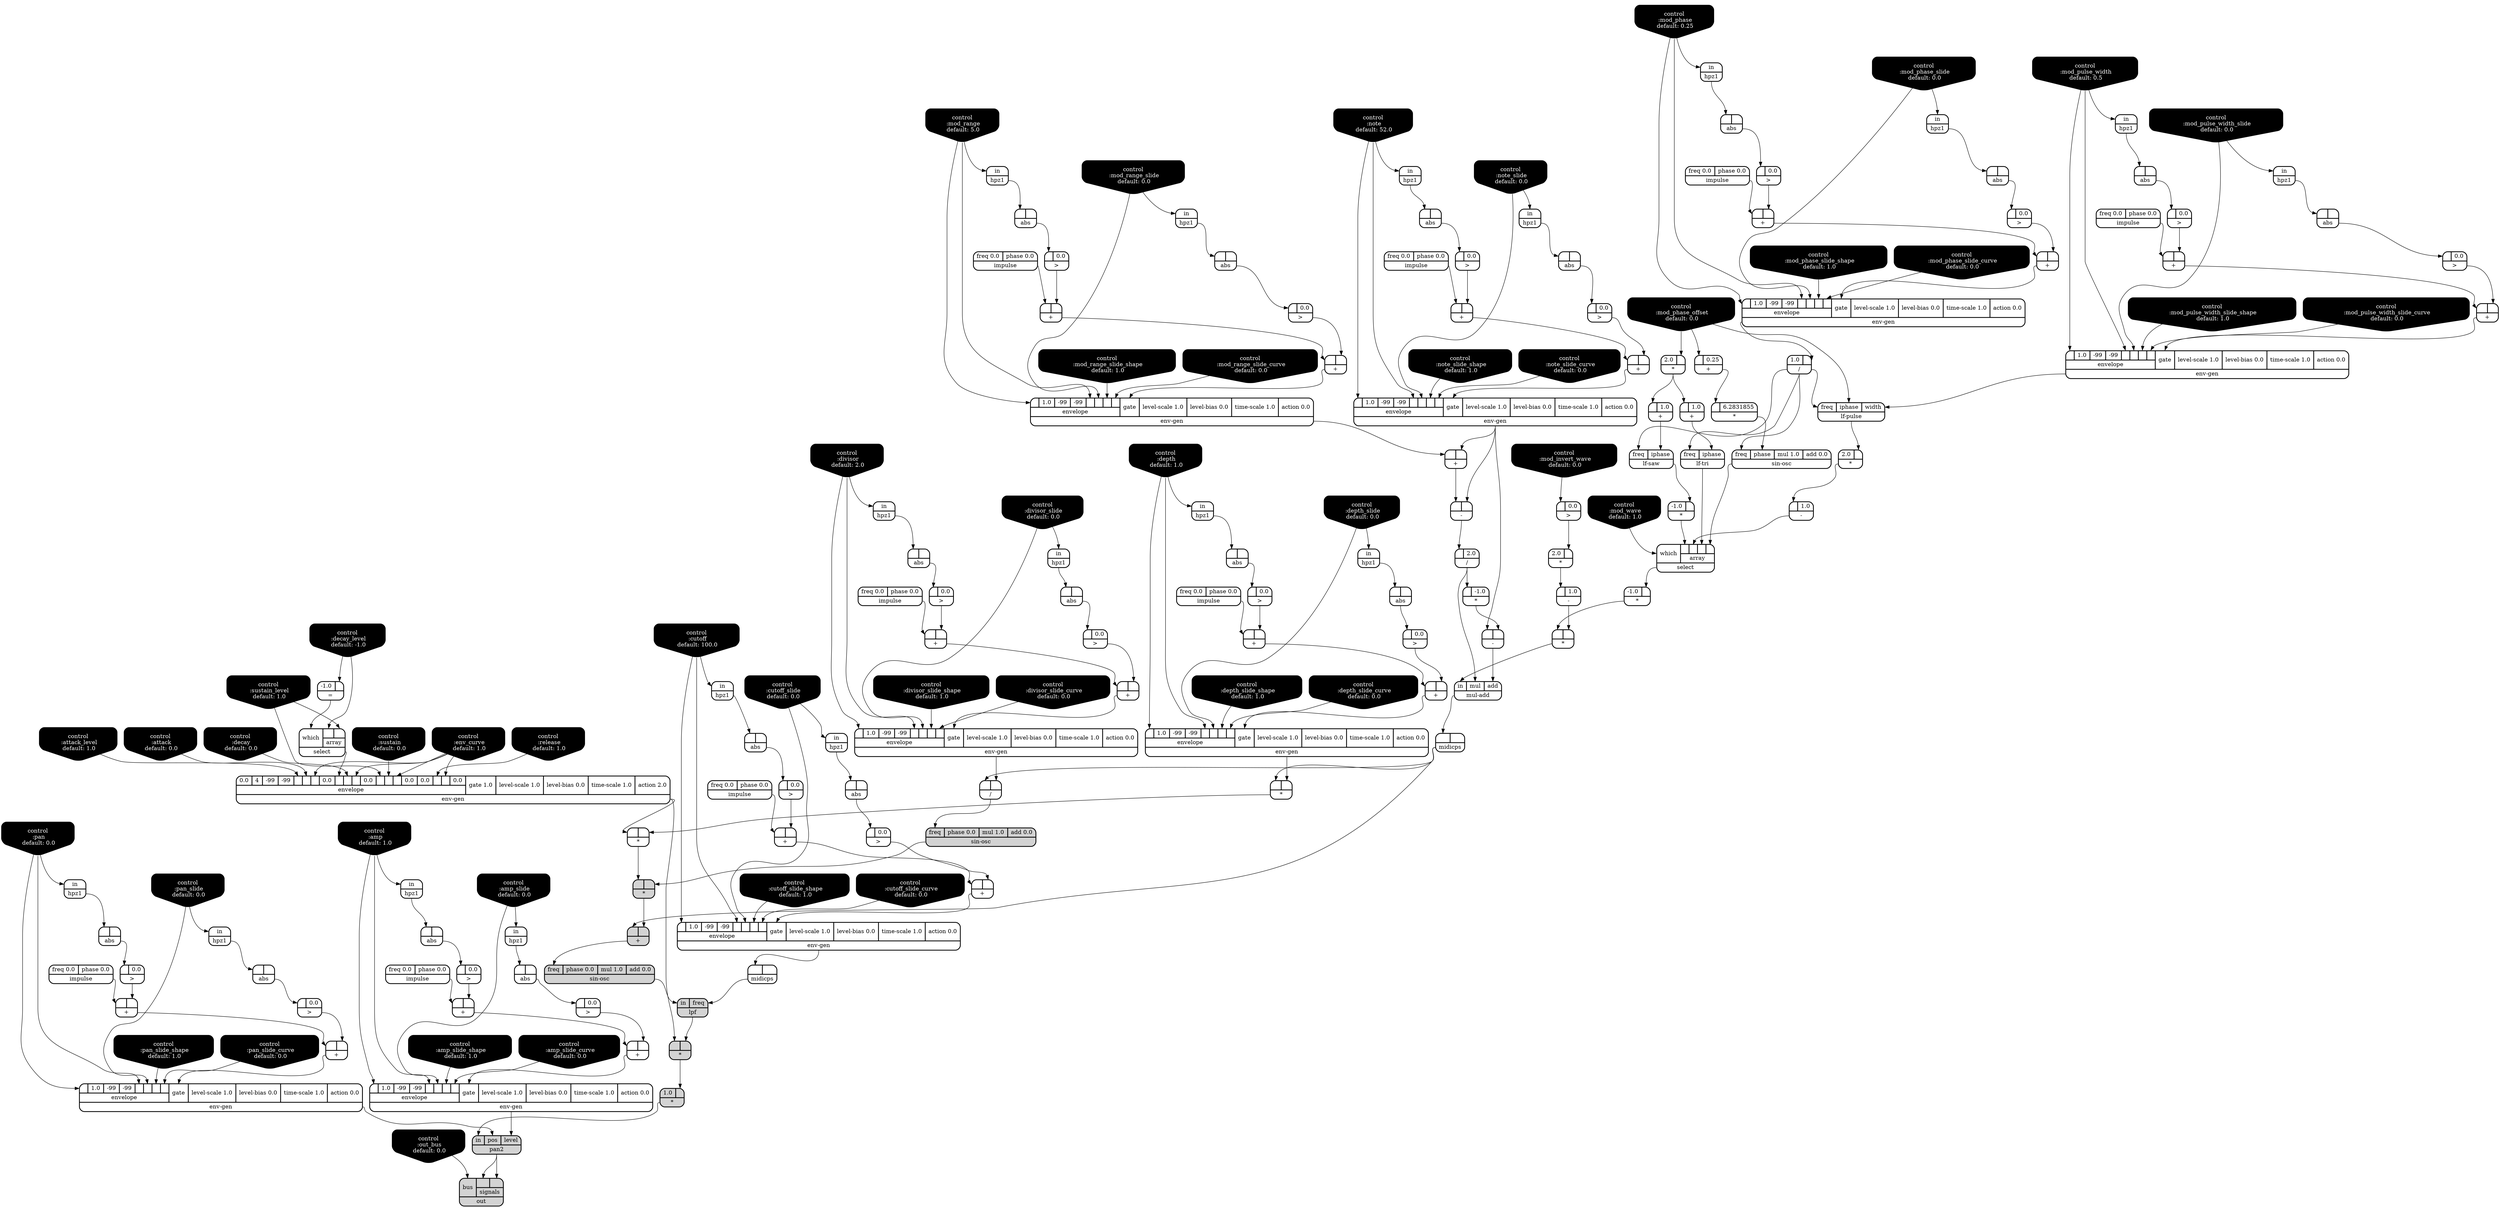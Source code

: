 digraph synthdef {
74 [label = "{{ <a> 2.0|<b> } |<__UG_NAME__>* }" style="bold, rounded" shape=record rankdir=LR];
77 [label = "{{ <a> -1.0|<b> } |<__UG_NAME__>* }" style="bold, rounded" shape=record rankdir=LR];
87 [label = "{{ <a> 2.0|<b> } |<__UG_NAME__>* }" style="bold, rounded" shape=record rankdir=LR];
92 [label = "{{ <a> |<b> 6.2831855} |<__UG_NAME__>* }" style="bold, rounded" shape=record rankdir=LR];
95 [label = "{{ <a> -1.0|<b> } |<__UG_NAME__>* }" style="bold, rounded" shape=record rankdir=LR];
97 [label = "{{ <a> 2.0|<b> } |<__UG_NAME__>* }" style="bold, rounded" shape=record rankdir=LR];
99 [label = "{{ <a> |<b> } |<__UG_NAME__>* }" style="bold, rounded" shape=record rankdir=LR];
123 [label = "{{ <a> |<b> -1.0} |<__UG_NAME__>* }" style="bold, rounded" shape=record rankdir=LR];
127 [label = "{{ <a> |<b> } |<__UG_NAME__>* }" style="bold, rounded" shape=record rankdir=LR];
128 [label = "{{ <a> |<b> } |<__UG_NAME__>* }" style="bold, rounded" shape=record rankdir=LR];
141 [label = "{{ <a> |<b> } |<__UG_NAME__>* }" style="filled, bold, rounded"  shape=record rankdir=LR];
156 [label = "{{ <a> |<b> } |<__UG_NAME__>* }" style="filled, bold, rounded"  shape=record rankdir=LR];
157 [label = "{{ <a> 1.0|<b> } |<__UG_NAME__>* }" style="filled, bold, rounded"  shape=record rankdir=LR];
52 [label = "{{ <a> |<b> } |<__UG_NAME__>+ }" style="bold, rounded" shape=record rankdir=LR];
56 [label = "{{ <a> |<b> } |<__UG_NAME__>+ }" style="bold, rounded" shape=record rankdir=LR];
67 [label = "{{ <a> |<b> } |<__UG_NAME__>+ }" style="bold, rounded" shape=record rankdir=LR];
71 [label = "{{ <a> |<b> } |<__UG_NAME__>+ }" style="bold, rounded" shape=record rankdir=LR];
75 [label = "{{ <a> |<b> 1.0} |<__UG_NAME__>+ }" style="bold, rounded" shape=record rankdir=LR];
80 [label = "{{ <a> |<b> } |<__UG_NAME__>+ }" style="bold, rounded" shape=record rankdir=LR];
84 [label = "{{ <a> |<b> } |<__UG_NAME__>+ }" style="bold, rounded" shape=record rankdir=LR];
89 [label = "{{ <a> |<b> 1.0} |<__UG_NAME__>+ }" style="bold, rounded" shape=record rankdir=LR];
91 [label = "{{ <a> |<b> 0.25} |<__UG_NAME__>+ }" style="bold, rounded" shape=record rankdir=LR];
104 [label = "{{ <a> |<b> } |<__UG_NAME__>+ }" style="bold, rounded" shape=record rankdir=LR];
108 [label = "{{ <a> |<b> } |<__UG_NAME__>+ }" style="bold, rounded" shape=record rankdir=LR];
114 [label = "{{ <a> |<b> } |<__UG_NAME__>+ }" style="bold, rounded" shape=record rankdir=LR];
118 [label = "{{ <a> |<b> } |<__UG_NAME__>+ }" style="bold, rounded" shape=record rankdir=LR];
120 [label = "{{ <a> |<b> } |<__UG_NAME__>+ }" style="bold, rounded" shape=record rankdir=LR];
133 [label = "{{ <a> |<b> } |<__UG_NAME__>+ }" style="bold, rounded" shape=record rankdir=LR];
137 [label = "{{ <a> |<b> } |<__UG_NAME__>+ }" style="bold, rounded" shape=record rankdir=LR];
142 [label = "{{ <a> |<b> } |<__UG_NAME__>+ }" style="filled, bold, rounded"  shape=record rankdir=LR];
148 [label = "{{ <a> |<b> } |<__UG_NAME__>+ }" style="bold, rounded" shape=record rankdir=LR];
152 [label = "{{ <a> |<b> } |<__UG_NAME__>+ }" style="bold, rounded" shape=record rankdir=LR];
162 [label = "{{ <a> |<b> } |<__UG_NAME__>+ }" style="bold, rounded" shape=record rankdir=LR];
166 [label = "{{ <a> |<b> } |<__UG_NAME__>+ }" style="bold, rounded" shape=record rankdir=LR];
172 [label = "{{ <a> |<b> } |<__UG_NAME__>+ }" style="bold, rounded" shape=record rankdir=LR];
176 [label = "{{ <a> |<b> } |<__UG_NAME__>+ }" style="bold, rounded" shape=record rankdir=LR];
88 [label = "{{ <a> |<b> 1.0} |<__UG_NAME__>- }" style="bold, rounded" shape=record rankdir=LR];
98 [label = "{{ <a> |<b> 1.0} |<__UG_NAME__>- }" style="bold, rounded" shape=record rankdir=LR];
121 [label = "{{ <a> |<b> } |<__UG_NAME__>- }" style="bold, rounded" shape=record rankdir=LR];
124 [label = "{{ <a> |<b> } |<__UG_NAME__>- }" style="bold, rounded" shape=record rankdir=LR];
73 [label = "{{ <a> 1.0|<b> } |<__UG_NAME__>/ }" style="bold, rounded" shape=record rankdir=LR];
122 [label = "{{ <a> |<b> 2.0} |<__UG_NAME__>/ }" style="bold, rounded" shape=record rankdir=LR];
139 [label = "{{ <a> |<b> } |<__UG_NAME__>/ }" style="bold, rounded" shape=record rankdir=LR];
60 [label = "{{ <a> -1.0|<b> } |<__UG_NAME__>= }" style="bold, rounded" shape=record rankdir=LR];
50 [label = "{{ <a> |<b> 0.0} |<__UG_NAME__>\> }" style="bold, rounded" shape=record rankdir=LR];
55 [label = "{{ <a> |<b> 0.0} |<__UG_NAME__>\> }" style="bold, rounded" shape=record rankdir=LR];
66 [label = "{{ <a> |<b> 0.0} |<__UG_NAME__>\> }" style="bold, rounded" shape=record rankdir=LR];
70 [label = "{{ <a> |<b> 0.0} |<__UG_NAME__>\> }" style="bold, rounded" shape=record rankdir=LR];
79 [label = "{{ <a> |<b> 0.0} |<__UG_NAME__>\> }" style="bold, rounded" shape=record rankdir=LR];
83 [label = "{{ <a> |<b> 0.0} |<__UG_NAME__>\> }" style="bold, rounded" shape=record rankdir=LR];
96 [label = "{{ <a> |<b> 0.0} |<__UG_NAME__>\> }" style="bold, rounded" shape=record rankdir=LR];
103 [label = "{{ <a> |<b> 0.0} |<__UG_NAME__>\> }" style="bold, rounded" shape=record rankdir=LR];
107 [label = "{{ <a> |<b> 0.0} |<__UG_NAME__>\> }" style="bold, rounded" shape=record rankdir=LR];
113 [label = "{{ <a> |<b> 0.0} |<__UG_NAME__>\> }" style="bold, rounded" shape=record rankdir=LR];
117 [label = "{{ <a> |<b> 0.0} |<__UG_NAME__>\> }" style="bold, rounded" shape=record rankdir=LR];
132 [label = "{{ <a> |<b> 0.0} |<__UG_NAME__>\> }" style="bold, rounded" shape=record rankdir=LR];
136 [label = "{{ <a> |<b> 0.0} |<__UG_NAME__>\> }" style="bold, rounded" shape=record rankdir=LR];
147 [label = "{{ <a> |<b> 0.0} |<__UG_NAME__>\> }" style="bold, rounded" shape=record rankdir=LR];
151 [label = "{{ <a> |<b> 0.0} |<__UG_NAME__>\> }" style="bold, rounded" shape=record rankdir=LR];
161 [label = "{{ <a> |<b> 0.0} |<__UG_NAME__>\> }" style="bold, rounded" shape=record rankdir=LR];
165 [label = "{{ <a> |<b> 0.0} |<__UG_NAME__>\> }" style="bold, rounded" shape=record rankdir=LR];
171 [label = "{{ <a> |<b> 0.0} |<__UG_NAME__>\> }" style="bold, rounded" shape=record rankdir=LR];
175 [label = "{{ <a> |<b> 0.0} |<__UG_NAME__>\> }" style="bold, rounded" shape=record rankdir=LR];
49 [label = "{{ <a> |<b> } |<__UG_NAME__>abs }" style="bold, rounded" shape=record rankdir=LR];
54 [label = "{{ <a> |<b> } |<__UG_NAME__>abs }" style="bold, rounded" shape=record rankdir=LR];
59 [label = "{{ <a> |<b> } |<__UG_NAME__>abs }" style="bold, rounded" shape=record rankdir=LR];
65 [label = "{{ <a> |<b> } |<__UG_NAME__>abs }" style="bold, rounded" shape=record rankdir=LR];
69 [label = "{{ <a> |<b> } |<__UG_NAME__>abs }" style="bold, rounded" shape=record rankdir=LR];
82 [label = "{{ <a> |<b> } |<__UG_NAME__>abs }" style="bold, rounded" shape=record rankdir=LR];
102 [label = "{{ <a> |<b> } |<__UG_NAME__>abs }" style="bold, rounded" shape=record rankdir=LR];
106 [label = "{{ <a> |<b> } |<__UG_NAME__>abs }" style="bold, rounded" shape=record rankdir=LR];
112 [label = "{{ <a> |<b> } |<__UG_NAME__>abs }" style="bold, rounded" shape=record rankdir=LR];
116 [label = "{{ <a> |<b> } |<__UG_NAME__>abs }" style="bold, rounded" shape=record rankdir=LR];
131 [label = "{{ <a> |<b> } |<__UG_NAME__>abs }" style="bold, rounded" shape=record rankdir=LR];
135 [label = "{{ <a> |<b> } |<__UG_NAME__>abs }" style="bold, rounded" shape=record rankdir=LR];
146 [label = "{{ <a> |<b> } |<__UG_NAME__>abs }" style="bold, rounded" shape=record rankdir=LR];
150 [label = "{{ <a> |<b> } |<__UG_NAME__>abs }" style="bold, rounded" shape=record rankdir=LR];
160 [label = "{{ <a> |<b> } |<__UG_NAME__>abs }" style="bold, rounded" shape=record rankdir=LR];
164 [label = "{{ <a> |<b> } |<__UG_NAME__>abs }" style="bold, rounded" shape=record rankdir=LR];
170 [label = "{{ <a> |<b> } |<__UG_NAME__>abs }" style="bold, rounded" shape=record rankdir=LR];
174 [label = "{{ <a> |<b> } |<__UG_NAME__>abs }" style="bold, rounded" shape=record rankdir=LR];
0 [label = "control
 :note
 default: 52.0" shape=invhouse style="rounded, filled, bold" fillcolor=black fontcolor=white ]; 
1 [label = "control
 :note_slide
 default: 0.0" shape=invhouse style="rounded, filled, bold" fillcolor=black fontcolor=white ]; 
2 [label = "control
 :note_slide_shape
 default: 1.0" shape=invhouse style="rounded, filled, bold" fillcolor=black fontcolor=white ]; 
3 [label = "control
 :note_slide_curve
 default: 0.0" shape=invhouse style="rounded, filled, bold" fillcolor=black fontcolor=white ]; 
4 [label = "control
 :amp
 default: 1.0" shape=invhouse style="rounded, filled, bold" fillcolor=black fontcolor=white ]; 
5 [label = "control
 :amp_slide
 default: 0.0" shape=invhouse style="rounded, filled, bold" fillcolor=black fontcolor=white ]; 
6 [label = "control
 :amp_slide_shape
 default: 1.0" shape=invhouse style="rounded, filled, bold" fillcolor=black fontcolor=white ]; 
7 [label = "control
 :amp_slide_curve
 default: 0.0" shape=invhouse style="rounded, filled, bold" fillcolor=black fontcolor=white ]; 
8 [label = "control
 :pan
 default: 0.0" shape=invhouse style="rounded, filled, bold" fillcolor=black fontcolor=white ]; 
9 [label = "control
 :pan_slide
 default: 0.0" shape=invhouse style="rounded, filled, bold" fillcolor=black fontcolor=white ]; 
10 [label = "control
 :pan_slide_shape
 default: 1.0" shape=invhouse style="rounded, filled, bold" fillcolor=black fontcolor=white ]; 
11 [label = "control
 :pan_slide_curve
 default: 0.0" shape=invhouse style="rounded, filled, bold" fillcolor=black fontcolor=white ]; 
12 [label = "control
 :attack
 default: 0.0" shape=invhouse style="rounded, filled, bold" fillcolor=black fontcolor=white ]; 
13 [label = "control
 :decay
 default: 0.0" shape=invhouse style="rounded, filled, bold" fillcolor=black fontcolor=white ]; 
14 [label = "control
 :sustain
 default: 0.0" shape=invhouse style="rounded, filled, bold" fillcolor=black fontcolor=white ]; 
15 [label = "control
 :release
 default: 1.0" shape=invhouse style="rounded, filled, bold" fillcolor=black fontcolor=white ]; 
16 [label = "control
 :attack_level
 default: 1.0" shape=invhouse style="rounded, filled, bold" fillcolor=black fontcolor=white ]; 
17 [label = "control
 :decay_level
 default: -1.0" shape=invhouse style="rounded, filled, bold" fillcolor=black fontcolor=white ]; 
18 [label = "control
 :sustain_level
 default: 1.0" shape=invhouse style="rounded, filled, bold" fillcolor=black fontcolor=white ]; 
19 [label = "control
 :env_curve
 default: 1.0" shape=invhouse style="rounded, filled, bold" fillcolor=black fontcolor=white ]; 
20 [label = "control
 :cutoff
 default: 100.0" shape=invhouse style="rounded, filled, bold" fillcolor=black fontcolor=white ]; 
21 [label = "control
 :cutoff_slide
 default: 0.0" shape=invhouse style="rounded, filled, bold" fillcolor=black fontcolor=white ]; 
22 [label = "control
 :cutoff_slide_shape
 default: 1.0" shape=invhouse style="rounded, filled, bold" fillcolor=black fontcolor=white ]; 
23 [label = "control
 :cutoff_slide_curve
 default: 0.0" shape=invhouse style="rounded, filled, bold" fillcolor=black fontcolor=white ]; 
24 [label = "control
 :mod_phase
 default: 0.25" shape=invhouse style="rounded, filled, bold" fillcolor=black fontcolor=white ]; 
25 [label = "control
 :mod_phase_slide
 default: 0.0" shape=invhouse style="rounded, filled, bold" fillcolor=black fontcolor=white ]; 
26 [label = "control
 :mod_phase_slide_shape
 default: 1.0" shape=invhouse style="rounded, filled, bold" fillcolor=black fontcolor=white ]; 
27 [label = "control
 :mod_phase_slide_curve
 default: 0.0" shape=invhouse style="rounded, filled, bold" fillcolor=black fontcolor=white ]; 
28 [label = "control
 :mod_range
 default: 5.0" shape=invhouse style="rounded, filled, bold" fillcolor=black fontcolor=white ]; 
29 [label = "control
 :mod_range_slide
 default: 0.0" shape=invhouse style="rounded, filled, bold" fillcolor=black fontcolor=white ]; 
30 [label = "control
 :mod_range_slide_shape
 default: 1.0" shape=invhouse style="rounded, filled, bold" fillcolor=black fontcolor=white ]; 
31 [label = "control
 :mod_range_slide_curve
 default: 0.0" shape=invhouse style="rounded, filled, bold" fillcolor=black fontcolor=white ]; 
32 [label = "control
 :mod_pulse_width
 default: 0.5" shape=invhouse style="rounded, filled, bold" fillcolor=black fontcolor=white ]; 
33 [label = "control
 :mod_pulse_width_slide
 default: 0.0" shape=invhouse style="rounded, filled, bold" fillcolor=black fontcolor=white ]; 
34 [label = "control
 :mod_pulse_width_slide_shape
 default: 1.0" shape=invhouse style="rounded, filled, bold" fillcolor=black fontcolor=white ]; 
35 [label = "control
 :mod_pulse_width_slide_curve
 default: 0.0" shape=invhouse style="rounded, filled, bold" fillcolor=black fontcolor=white ]; 
36 [label = "control
 :mod_phase_offset
 default: 0.0" shape=invhouse style="rounded, filled, bold" fillcolor=black fontcolor=white ]; 
37 [label = "control
 :mod_wave
 default: 1.0" shape=invhouse style="rounded, filled, bold" fillcolor=black fontcolor=white ]; 
38 [label = "control
 :mod_invert_wave
 default: 0.0" shape=invhouse style="rounded, filled, bold" fillcolor=black fontcolor=white ]; 
39 [label = "control
 :divisor
 default: 2.0" shape=invhouse style="rounded, filled, bold" fillcolor=black fontcolor=white ]; 
40 [label = "control
 :divisor_slide
 default: 0.0" shape=invhouse style="rounded, filled, bold" fillcolor=black fontcolor=white ]; 
41 [label = "control
 :divisor_slide_shape
 default: 1.0" shape=invhouse style="rounded, filled, bold" fillcolor=black fontcolor=white ]; 
42 [label = "control
 :divisor_slide_curve
 default: 0.0" shape=invhouse style="rounded, filled, bold" fillcolor=black fontcolor=white ]; 
43 [label = "control
 :depth
 default: 1.0" shape=invhouse style="rounded, filled, bold" fillcolor=black fontcolor=white ]; 
44 [label = "control
 :depth_slide
 default: 0.0" shape=invhouse style="rounded, filled, bold" fillcolor=black fontcolor=white ]; 
45 [label = "control
 :depth_slide_shape
 default: 1.0" shape=invhouse style="rounded, filled, bold" fillcolor=black fontcolor=white ]; 
46 [label = "control
 :depth_slide_curve
 default: 0.0" shape=invhouse style="rounded, filled, bold" fillcolor=black fontcolor=white ]; 
47 [label = "control
 :out_bus
 default: 0.0" shape=invhouse style="rounded, filled, bold" fillcolor=black fontcolor=white ]; 
57 [label = "{{ {{<envelope___control___0>|1.0|-99|-99|<envelope___control___4>|<envelope___control___5>|<envelope___control___6>|<envelope___control___7>}|envelope}|<gate> gate|<level____scale> level-scale 1.0|<level____bias> level-bias 0.0|<time____scale> time-scale 1.0|<action> action 0.0} |<__UG_NAME__>env-gen }" style="bold, rounded" shape=record rankdir=LR];
62 [label = "{{ {{0.0|4|-99|-99|<envelope___control___4>|<envelope___control___5>|<envelope___control___6>|0.0|<envelope___select___8>|<envelope___control___9>|<envelope___control___10>|0.0|<envelope___control___12>|<envelope___control___13>|<envelope___control___14>|0.0|0.0|<envelope___control___17>|<envelope___control___18>|0.0}|envelope}|<gate> gate 1.0|<level____scale> level-scale 1.0|<level____bias> level-bias 0.0|<time____scale> time-scale 1.0|<action> action 2.0} |<__UG_NAME__>env-gen }" style="bold, rounded" shape=record rankdir=LR];
72 [label = "{{ {{<envelope___control___0>|1.0|-99|-99|<envelope___control___4>|<envelope___control___5>|<envelope___control___6>|<envelope___control___7>}|envelope}|<gate> gate|<level____scale> level-scale 1.0|<level____bias> level-bias 0.0|<time____scale> time-scale 1.0|<action> action 0.0} |<__UG_NAME__>env-gen }" style="bold, rounded" shape=record rankdir=LR];
85 [label = "{{ {{<envelope___control___0>|1.0|-99|-99|<envelope___control___4>|<envelope___control___5>|<envelope___control___6>|<envelope___control___7>}|envelope}|<gate> gate|<level____scale> level-scale 1.0|<level____bias> level-bias 0.0|<time____scale> time-scale 1.0|<action> action 0.0} |<__UG_NAME__>env-gen }" style="bold, rounded" shape=record rankdir=LR];
109 [label = "{{ {{<envelope___control___0>|1.0|-99|-99|<envelope___control___4>|<envelope___control___5>|<envelope___control___6>|<envelope___control___7>}|envelope}|<gate> gate|<level____scale> level-scale 1.0|<level____bias> level-bias 0.0|<time____scale> time-scale 1.0|<action> action 0.0} |<__UG_NAME__>env-gen }" style="bold, rounded" shape=record rankdir=LR];
119 [label = "{{ {{<envelope___control___0>|1.0|-99|-99|<envelope___control___4>|<envelope___control___5>|<envelope___control___6>|<envelope___control___7>}|envelope}|<gate> gate|<level____scale> level-scale 1.0|<level____bias> level-bias 0.0|<time____scale> time-scale 1.0|<action> action 0.0} |<__UG_NAME__>env-gen }" style="bold, rounded" shape=record rankdir=LR];
138 [label = "{{ {{<envelope___control___0>|1.0|-99|-99|<envelope___control___4>|<envelope___control___5>|<envelope___control___6>|<envelope___control___7>}|envelope}|<gate> gate|<level____scale> level-scale 1.0|<level____bias> level-bias 0.0|<time____scale> time-scale 1.0|<action> action 0.0} |<__UG_NAME__>env-gen }" style="bold, rounded" shape=record rankdir=LR];
153 [label = "{{ {{<envelope___control___0>|1.0|-99|-99|<envelope___control___4>|<envelope___control___5>|<envelope___control___6>|<envelope___control___7>}|envelope}|<gate> gate|<level____scale> level-scale 1.0|<level____bias> level-bias 0.0|<time____scale> time-scale 1.0|<action> action 0.0} |<__UG_NAME__>env-gen }" style="bold, rounded" shape=record rankdir=LR];
167 [label = "{{ {{<envelope___control___0>|1.0|-99|-99|<envelope___control___4>|<envelope___control___5>|<envelope___control___6>|<envelope___control___7>}|envelope}|<gate> gate|<level____scale> level-scale 1.0|<level____bias> level-bias 0.0|<time____scale> time-scale 1.0|<action> action 0.0} |<__UG_NAME__>env-gen }" style="bold, rounded" shape=record rankdir=LR];
177 [label = "{{ {{<envelope___control___0>|1.0|-99|-99|<envelope___control___4>|<envelope___control___5>|<envelope___control___6>|<envelope___control___7>}|envelope}|<gate> gate|<level____scale> level-scale 1.0|<level____bias> level-bias 0.0|<time____scale> time-scale 1.0|<action> action 0.0} |<__UG_NAME__>env-gen }" style="bold, rounded" shape=record rankdir=LR];
48 [label = "{{ <in> in} |<__UG_NAME__>hpz1 }" style="bold, rounded" shape=record rankdir=LR];
53 [label = "{{ <in> in} |<__UG_NAME__>hpz1 }" style="bold, rounded" shape=record rankdir=LR];
58 [label = "{{ <in> in} |<__UG_NAME__>hpz1 }" style="bold, rounded" shape=record rankdir=LR];
64 [label = "{{ <in> in} |<__UG_NAME__>hpz1 }" style="bold, rounded" shape=record rankdir=LR];
68 [label = "{{ <in> in} |<__UG_NAME__>hpz1 }" style="bold, rounded" shape=record rankdir=LR];
81 [label = "{{ <in> in} |<__UG_NAME__>hpz1 }" style="bold, rounded" shape=record rankdir=LR];
101 [label = "{{ <in> in} |<__UG_NAME__>hpz1 }" style="bold, rounded" shape=record rankdir=LR];
105 [label = "{{ <in> in} |<__UG_NAME__>hpz1 }" style="bold, rounded" shape=record rankdir=LR];
111 [label = "{{ <in> in} |<__UG_NAME__>hpz1 }" style="bold, rounded" shape=record rankdir=LR];
115 [label = "{{ <in> in} |<__UG_NAME__>hpz1 }" style="bold, rounded" shape=record rankdir=LR];
130 [label = "{{ <in> in} |<__UG_NAME__>hpz1 }" style="bold, rounded" shape=record rankdir=LR];
134 [label = "{{ <in> in} |<__UG_NAME__>hpz1 }" style="bold, rounded" shape=record rankdir=LR];
145 [label = "{{ <in> in} |<__UG_NAME__>hpz1 }" style="bold, rounded" shape=record rankdir=LR];
149 [label = "{{ <in> in} |<__UG_NAME__>hpz1 }" style="bold, rounded" shape=record rankdir=LR];
159 [label = "{{ <in> in} |<__UG_NAME__>hpz1 }" style="bold, rounded" shape=record rankdir=LR];
163 [label = "{{ <in> in} |<__UG_NAME__>hpz1 }" style="bold, rounded" shape=record rankdir=LR];
169 [label = "{{ <in> in} |<__UG_NAME__>hpz1 }" style="bold, rounded" shape=record rankdir=LR];
173 [label = "{{ <in> in} |<__UG_NAME__>hpz1 }" style="bold, rounded" shape=record rankdir=LR];
51 [label = "{{ <freq> freq 0.0|<phase> phase 0.0} |<__UG_NAME__>impulse }" style="bold, rounded" shape=record rankdir=LR];
63 [label = "{{ <freq> freq 0.0|<phase> phase 0.0} |<__UG_NAME__>impulse }" style="bold, rounded" shape=record rankdir=LR];
78 [label = "{{ <freq> freq 0.0|<phase> phase 0.0} |<__UG_NAME__>impulse }" style="bold, rounded" shape=record rankdir=LR];
100 [label = "{{ <freq> freq 0.0|<phase> phase 0.0} |<__UG_NAME__>impulse }" style="bold, rounded" shape=record rankdir=LR];
110 [label = "{{ <freq> freq 0.0|<phase> phase 0.0} |<__UG_NAME__>impulse }" style="bold, rounded" shape=record rankdir=LR];
129 [label = "{{ <freq> freq 0.0|<phase> phase 0.0} |<__UG_NAME__>impulse }" style="bold, rounded" shape=record rankdir=LR];
144 [label = "{{ <freq> freq 0.0|<phase> phase 0.0} |<__UG_NAME__>impulse }" style="bold, rounded" shape=record rankdir=LR];
158 [label = "{{ <freq> freq 0.0|<phase> phase 0.0} |<__UG_NAME__>impulse }" style="bold, rounded" shape=record rankdir=LR];
168 [label = "{{ <freq> freq 0.0|<phase> phase 0.0} |<__UG_NAME__>impulse }" style="bold, rounded" shape=record rankdir=LR];
86 [label = "{{ <freq> freq|<iphase> iphase|<width> width} |<__UG_NAME__>lf-pulse }" style="bold, rounded" shape=record rankdir=LR];
76 [label = "{{ <freq> freq|<iphase> iphase} |<__UG_NAME__>lf-saw }" style="bold, rounded" shape=record rankdir=LR];
90 [label = "{{ <freq> freq|<iphase> iphase} |<__UG_NAME__>lf-tri }" style="bold, rounded" shape=record rankdir=LR];
155 [label = "{{ <in> in|<freq> freq} |<__UG_NAME__>lpf }" style="filled, bold, rounded"  shape=record rankdir=LR];
126 [label = "{{ <a> |<b> } |<__UG_NAME__>midicps }" style="bold, rounded" shape=record rankdir=LR];
154 [label = "{{ <a> |<b> } |<__UG_NAME__>midicps }" style="bold, rounded" shape=record rankdir=LR];
125 [label = "{{ <in> in|<mul> mul|<add> add} |<__UG_NAME__>mul-add }" style="bold, rounded" shape=record rankdir=LR];
179 [label = "{{ <bus> bus|{{<signals___pan2___0>|<signals___pan2___1>}|signals}} |<__UG_NAME__>out }" style="filled, bold, rounded"  shape=record rankdir=LR];
178 [label = "{{ <in> in|<pos> pos|<level> level} |<__UG_NAME__>pan2 }" style="filled, bold, rounded"  shape=record rankdir=LR];
61 [label = "{{ <which> which|{{<array___control___0>|<array___control___1>}|array}} |<__UG_NAME__>select }" style="bold, rounded" shape=record rankdir=LR];
94 [label = "{{ <which> which|{{<array___binary____op____u____gen___0>|<array___binary____op____u____gen___1>|<array___lf____tri___2>|<array___sin____osc___3>}|array}} |<__UG_NAME__>select }" style="bold, rounded" shape=record rankdir=LR];
93 [label = "{{ <freq> freq|<phase> phase|<mul> mul 1.0|<add> add 0.0} |<__UG_NAME__>sin-osc }" style="bold, rounded" shape=record rankdir=LR];
140 [label = "{{ <freq> freq|<phase> phase 0.0|<mul> mul 1.0|<add> add 0.0} |<__UG_NAME__>sin-osc }" style="filled, bold, rounded"  shape=record rankdir=LR];
143 [label = "{{ <freq> freq|<phase> phase 0.0|<mul> mul 1.0|<add> add 0.0} |<__UG_NAME__>sin-osc }" style="filled, bold, rounded"  shape=record rankdir=LR];

36:__UG_NAME__ -> 74:b ;
76:__UG_NAME__ -> 77:b ;
86:__UG_NAME__ -> 87:b ;
91:__UG_NAME__ -> 92:a ;
94:__UG_NAME__ -> 95:b ;
96:__UG_NAME__ -> 97:b ;
98:__UG_NAME__ -> 99:b ;
95:__UG_NAME__ -> 99:a ;
122:__UG_NAME__ -> 123:a ;
57:__UG_NAME__ -> 127:b ;
126:__UG_NAME__ -> 127:a ;
127:__UG_NAME__ -> 128:b ;
62:__UG_NAME__ -> 128:a ;
140:__UG_NAME__ -> 141:b ;
128:__UG_NAME__ -> 141:a ;
155:__UG_NAME__ -> 156:b ;
62:__UG_NAME__ -> 156:a ;
156:__UG_NAME__ -> 157:b ;
50:__UG_NAME__ -> 52:b ;
51:__UG_NAME__ -> 52:a ;
55:__UG_NAME__ -> 56:b ;
52:__UG_NAME__ -> 56:a ;
66:__UG_NAME__ -> 67:b ;
63:__UG_NAME__ -> 67:a ;
70:__UG_NAME__ -> 71:b ;
67:__UG_NAME__ -> 71:a ;
74:__UG_NAME__ -> 75:a ;
79:__UG_NAME__ -> 80:b ;
78:__UG_NAME__ -> 80:a ;
83:__UG_NAME__ -> 84:b ;
80:__UG_NAME__ -> 84:a ;
74:__UG_NAME__ -> 89:a ;
36:__UG_NAME__ -> 91:a ;
103:__UG_NAME__ -> 104:b ;
100:__UG_NAME__ -> 104:a ;
107:__UG_NAME__ -> 108:b ;
104:__UG_NAME__ -> 108:a ;
113:__UG_NAME__ -> 114:b ;
110:__UG_NAME__ -> 114:a ;
117:__UG_NAME__ -> 118:b ;
114:__UG_NAME__ -> 118:a ;
119:__UG_NAME__ -> 120:b ;
109:__UG_NAME__ -> 120:a ;
132:__UG_NAME__ -> 133:b ;
129:__UG_NAME__ -> 133:a ;
136:__UG_NAME__ -> 137:b ;
133:__UG_NAME__ -> 137:a ;
141:__UG_NAME__ -> 142:b ;
126:__UG_NAME__ -> 142:a ;
147:__UG_NAME__ -> 148:b ;
144:__UG_NAME__ -> 148:a ;
151:__UG_NAME__ -> 152:b ;
148:__UG_NAME__ -> 152:a ;
161:__UG_NAME__ -> 162:b ;
158:__UG_NAME__ -> 162:a ;
165:__UG_NAME__ -> 166:b ;
162:__UG_NAME__ -> 166:a ;
171:__UG_NAME__ -> 172:b ;
168:__UG_NAME__ -> 172:a ;
175:__UG_NAME__ -> 176:b ;
172:__UG_NAME__ -> 176:a ;
87:__UG_NAME__ -> 88:a ;
97:__UG_NAME__ -> 98:a ;
119:__UG_NAME__ -> 121:b ;
120:__UG_NAME__ -> 121:a ;
123:__UG_NAME__ -> 124:b ;
119:__UG_NAME__ -> 124:a ;
72:__UG_NAME__ -> 73:b ;
121:__UG_NAME__ -> 122:a ;
138:__UG_NAME__ -> 139:b ;
126:__UG_NAME__ -> 139:a ;
17:__UG_NAME__ -> 60:b ;
49:__UG_NAME__ -> 50:a ;
54:__UG_NAME__ -> 55:a ;
65:__UG_NAME__ -> 66:a ;
69:__UG_NAME__ -> 70:a ;
59:__UG_NAME__ -> 79:a ;
82:__UG_NAME__ -> 83:a ;
38:__UG_NAME__ -> 96:a ;
102:__UG_NAME__ -> 103:a ;
106:__UG_NAME__ -> 107:a ;
112:__UG_NAME__ -> 113:a ;
116:__UG_NAME__ -> 117:a ;
131:__UG_NAME__ -> 132:a ;
135:__UG_NAME__ -> 136:a ;
146:__UG_NAME__ -> 147:a ;
150:__UG_NAME__ -> 151:a ;
160:__UG_NAME__ -> 161:a ;
164:__UG_NAME__ -> 165:a ;
170:__UG_NAME__ -> 171:a ;
174:__UG_NAME__ -> 175:a ;
48:__UG_NAME__ -> 49:a ;
53:__UG_NAME__ -> 54:a ;
58:__UG_NAME__ -> 59:a ;
64:__UG_NAME__ -> 65:a ;
68:__UG_NAME__ -> 69:a ;
81:__UG_NAME__ -> 82:a ;
101:__UG_NAME__ -> 102:a ;
105:__UG_NAME__ -> 106:a ;
111:__UG_NAME__ -> 112:a ;
115:__UG_NAME__ -> 116:a ;
130:__UG_NAME__ -> 131:a ;
134:__UG_NAME__ -> 135:a ;
145:__UG_NAME__ -> 146:a ;
149:__UG_NAME__ -> 150:a ;
159:__UG_NAME__ -> 160:a ;
163:__UG_NAME__ -> 164:a ;
169:__UG_NAME__ -> 170:a ;
173:__UG_NAME__ -> 174:a ;
56:__UG_NAME__ -> 57:gate ;
43:__UG_NAME__ -> 57:envelope___control___0 ;
43:__UG_NAME__ -> 57:envelope___control___4 ;
44:__UG_NAME__ -> 57:envelope___control___5 ;
45:__UG_NAME__ -> 57:envelope___control___6 ;
46:__UG_NAME__ -> 57:envelope___control___7 ;
16:__UG_NAME__ -> 62:envelope___control___4 ;
12:__UG_NAME__ -> 62:envelope___control___5 ;
19:__UG_NAME__ -> 62:envelope___control___6 ;
61:__UG_NAME__ -> 62:envelope___select___8 ;
13:__UG_NAME__ -> 62:envelope___control___9 ;
19:__UG_NAME__ -> 62:envelope___control___10 ;
18:__UG_NAME__ -> 62:envelope___control___12 ;
14:__UG_NAME__ -> 62:envelope___control___13 ;
19:__UG_NAME__ -> 62:envelope___control___14 ;
15:__UG_NAME__ -> 62:envelope___control___17 ;
19:__UG_NAME__ -> 62:envelope___control___18 ;
71:__UG_NAME__ -> 72:gate ;
24:__UG_NAME__ -> 72:envelope___control___0 ;
24:__UG_NAME__ -> 72:envelope___control___4 ;
25:__UG_NAME__ -> 72:envelope___control___5 ;
26:__UG_NAME__ -> 72:envelope___control___6 ;
27:__UG_NAME__ -> 72:envelope___control___7 ;
84:__UG_NAME__ -> 85:gate ;
32:__UG_NAME__ -> 85:envelope___control___0 ;
32:__UG_NAME__ -> 85:envelope___control___4 ;
33:__UG_NAME__ -> 85:envelope___control___5 ;
34:__UG_NAME__ -> 85:envelope___control___6 ;
35:__UG_NAME__ -> 85:envelope___control___7 ;
108:__UG_NAME__ -> 109:gate ;
28:__UG_NAME__ -> 109:envelope___control___0 ;
28:__UG_NAME__ -> 109:envelope___control___4 ;
29:__UG_NAME__ -> 109:envelope___control___5 ;
30:__UG_NAME__ -> 109:envelope___control___6 ;
31:__UG_NAME__ -> 109:envelope___control___7 ;
118:__UG_NAME__ -> 119:gate ;
0:__UG_NAME__ -> 119:envelope___control___0 ;
0:__UG_NAME__ -> 119:envelope___control___4 ;
1:__UG_NAME__ -> 119:envelope___control___5 ;
2:__UG_NAME__ -> 119:envelope___control___6 ;
3:__UG_NAME__ -> 119:envelope___control___7 ;
137:__UG_NAME__ -> 138:gate ;
39:__UG_NAME__ -> 138:envelope___control___0 ;
39:__UG_NAME__ -> 138:envelope___control___4 ;
40:__UG_NAME__ -> 138:envelope___control___5 ;
41:__UG_NAME__ -> 138:envelope___control___6 ;
42:__UG_NAME__ -> 138:envelope___control___7 ;
152:__UG_NAME__ -> 153:gate ;
20:__UG_NAME__ -> 153:envelope___control___0 ;
20:__UG_NAME__ -> 153:envelope___control___4 ;
21:__UG_NAME__ -> 153:envelope___control___5 ;
22:__UG_NAME__ -> 153:envelope___control___6 ;
23:__UG_NAME__ -> 153:envelope___control___7 ;
166:__UG_NAME__ -> 167:gate ;
8:__UG_NAME__ -> 167:envelope___control___0 ;
8:__UG_NAME__ -> 167:envelope___control___4 ;
9:__UG_NAME__ -> 167:envelope___control___5 ;
10:__UG_NAME__ -> 167:envelope___control___6 ;
11:__UG_NAME__ -> 167:envelope___control___7 ;
176:__UG_NAME__ -> 177:gate ;
4:__UG_NAME__ -> 177:envelope___control___0 ;
4:__UG_NAME__ -> 177:envelope___control___4 ;
5:__UG_NAME__ -> 177:envelope___control___5 ;
6:__UG_NAME__ -> 177:envelope___control___6 ;
7:__UG_NAME__ -> 177:envelope___control___7 ;
43:__UG_NAME__ -> 48:in ;
44:__UG_NAME__ -> 53:in ;
32:__UG_NAME__ -> 58:in ;
24:__UG_NAME__ -> 64:in ;
25:__UG_NAME__ -> 68:in ;
33:__UG_NAME__ -> 81:in ;
28:__UG_NAME__ -> 101:in ;
29:__UG_NAME__ -> 105:in ;
0:__UG_NAME__ -> 111:in ;
1:__UG_NAME__ -> 115:in ;
39:__UG_NAME__ -> 130:in ;
40:__UG_NAME__ -> 134:in ;
20:__UG_NAME__ -> 145:in ;
21:__UG_NAME__ -> 149:in ;
8:__UG_NAME__ -> 159:in ;
9:__UG_NAME__ -> 163:in ;
4:__UG_NAME__ -> 169:in ;
5:__UG_NAME__ -> 173:in ;
85:__UG_NAME__ -> 86:width ;
36:__UG_NAME__ -> 86:iphase ;
73:__UG_NAME__ -> 86:freq ;
75:__UG_NAME__ -> 76:iphase ;
73:__UG_NAME__ -> 76:freq ;
89:__UG_NAME__ -> 90:iphase ;
73:__UG_NAME__ -> 90:freq ;
154:__UG_NAME__ -> 155:freq ;
143:__UG_NAME__ -> 155:in ;
125:__UG_NAME__ -> 126:a ;
153:__UG_NAME__ -> 154:a ;
124:__UG_NAME__ -> 125:add ;
122:__UG_NAME__ -> 125:mul ;
99:__UG_NAME__ -> 125:in ;
178:__UG_NAME__ -> 179:signals___pan2___0 ;
178:__UG_NAME__ -> 179:signals___pan2___1 ;
47:__UG_NAME__ -> 179:bus ;
177:__UG_NAME__ -> 178:level ;
167:__UG_NAME__ -> 178:pos ;
157:__UG_NAME__ -> 178:in ;
17:__UG_NAME__ -> 61:array___control___0 ;
18:__UG_NAME__ -> 61:array___control___1 ;
60:__UG_NAME__ -> 61:which ;
77:__UG_NAME__ -> 94:array___binary____op____u____gen___0 ;
88:__UG_NAME__ -> 94:array___binary____op____u____gen___1 ;
90:__UG_NAME__ -> 94:array___lf____tri___2 ;
93:__UG_NAME__ -> 94:array___sin____osc___3 ;
37:__UG_NAME__ -> 94:which ;
92:__UG_NAME__ -> 93:phase ;
73:__UG_NAME__ -> 93:freq ;
139:__UG_NAME__ -> 140:freq ;
142:__UG_NAME__ -> 143:freq ;

}